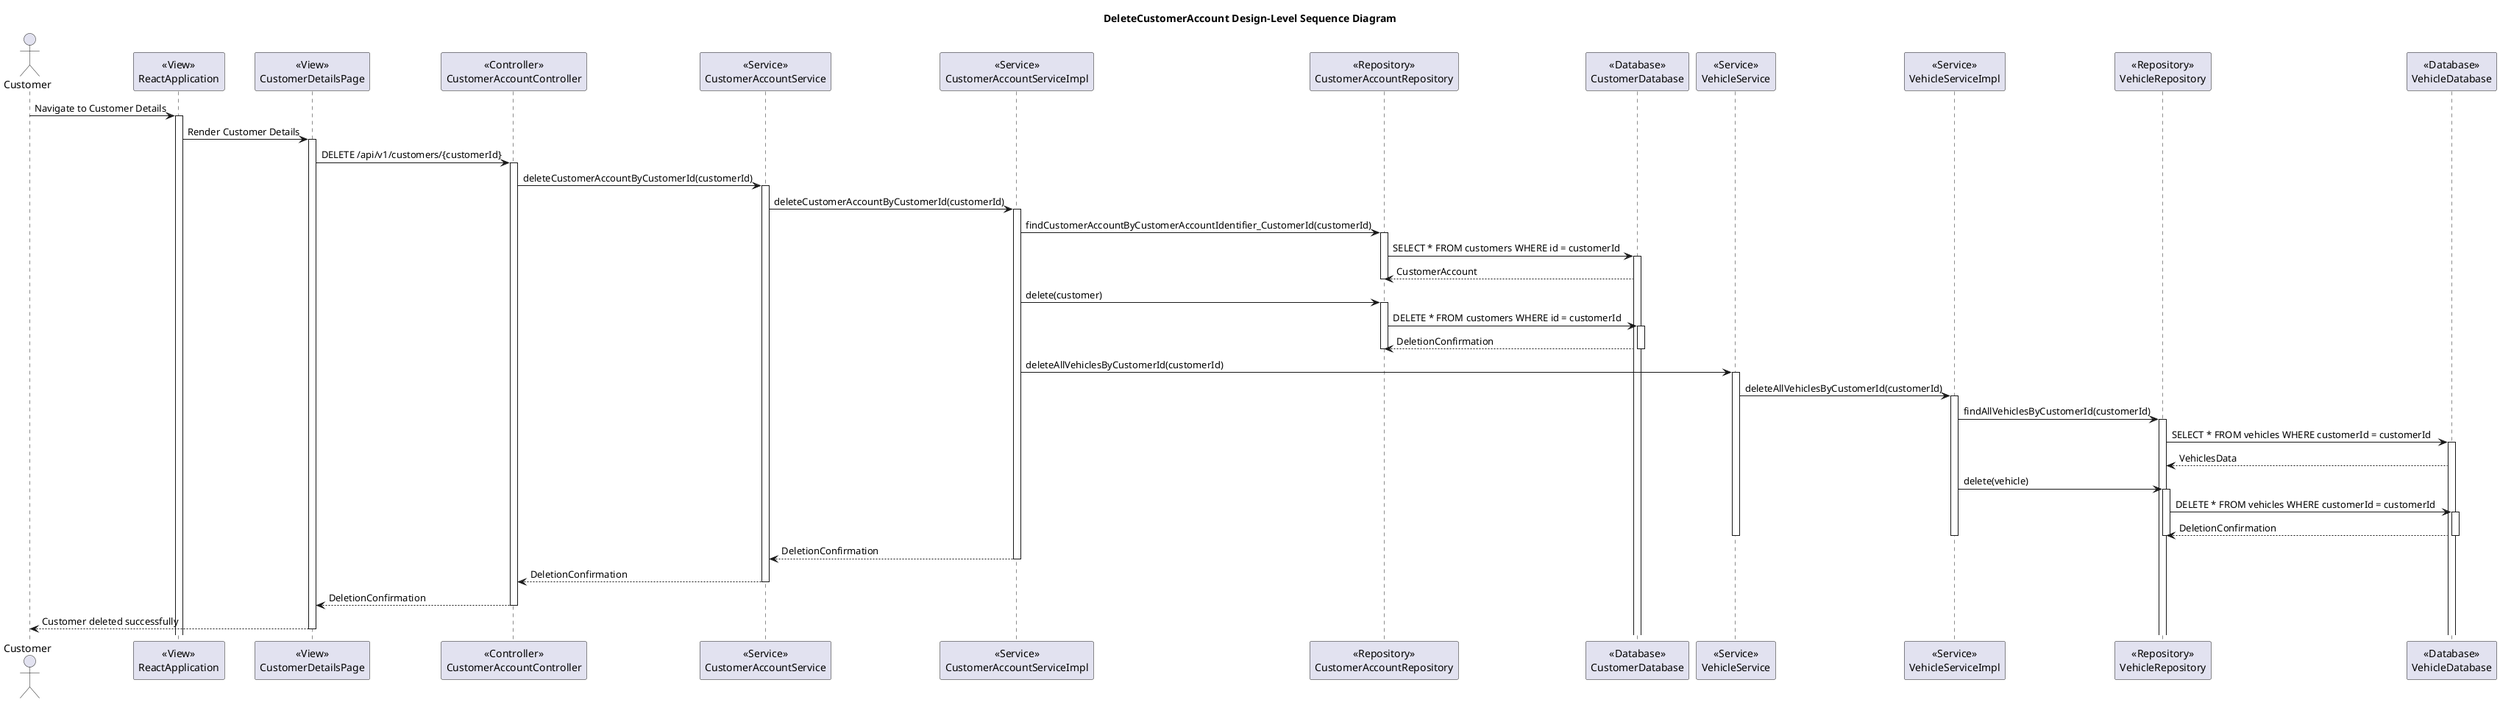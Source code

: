 @startuml

title DeleteCustomerAccount Design-Level Sequence Diagram

actor Customer

participant ReactApplication as "<<View>>\nReactApplication"
participant CustomerDetailsPage as "<<View>>\nCustomerDetailsPage"
participant CustomerAccountController as "<<Controller>>\nCustomerAccountController"
participant CustomerAccountService as "<<Service>>\nCustomerAccountService"
participant CustomerAccountServiceImpl as "<<Service>>\nCustomerAccountServiceImpl"
participant CustomerAccountRepository as "<<Repository>>\nCustomerAccountRepository"
participant CustomerDatabase as "<<Database>>\nCustomerDatabase"
participant VehicleService as "<<Service>>\nVehicleService"
participant VehicleServiceImpl as "<<Service>>\nVehicleServiceImpl"
participant VehicleRepository as "<<Repository>>\nVehicleRepository"
participant VehicleDatabase as "<<Database>>\nVehicleDatabase"

Customer -> ReactApplication: Navigate to Customer Details
activate ReactApplication

ReactApplication -> CustomerDetailsPage: Render Customer Details
activate CustomerDetailsPage

CustomerDetailsPage -> CustomerAccountController: DELETE /api/v1/customers/{customerId}
activate CustomerAccountController

CustomerAccountController -> CustomerAccountService: deleteCustomerAccountByCustomerId(customerId)
activate CustomerAccountService

CustomerAccountService -> CustomerAccountServiceImpl: deleteCustomerAccountByCustomerId(customerId)
activate CustomerAccountServiceImpl

CustomerAccountServiceImpl -> CustomerAccountRepository: findCustomerAccountByCustomerAccountIdentifier_CustomerId(customerId)
activate CustomerAccountRepository

CustomerAccountRepository -> CustomerDatabase: SELECT * FROM customers WHERE id = customerId
activate CustomerDatabase

CustomerDatabase --> CustomerAccountRepository: CustomerAccount

deactivate CustomerAccountRepository

CustomerAccountServiceImpl -> CustomerAccountRepository: delete(customer)
activate CustomerAccountRepository

CustomerAccountRepository -> CustomerDatabase: DELETE * FROM customers WHERE id = customerId
activate CustomerDatabase

CustomerDatabase --> CustomerAccountRepository: DeletionConfirmation

deactivate CustomerAccountRepository
deactivate CustomerDatabase

CustomerAccountServiceImpl -> VehicleService: deleteAllVehiclesByCustomerId(customerId)
activate VehicleService

VehicleService -> VehicleServiceImpl: deleteAllVehiclesByCustomerId(customerId)
activate VehicleServiceImpl

VehicleServiceImpl -> VehicleRepository: findAllVehiclesByCustomerId(customerId)
activate VehicleRepository

VehicleRepository -> VehicleDatabase: SELECT * FROM vehicles WHERE customerId = customerId
activate VehicleDatabase

VehicleDatabase --> VehicleRepository: VehiclesData

VehicleServiceImpl -> VehicleRepository: delete(vehicle)
activate VehicleRepository

VehicleRepository -> VehicleDatabase: DELETE * FROM vehicles WHERE customerId = customerId
activate VehicleDatabase

VehicleDatabase --> VehicleRepository: DeletionConfirmation

deactivate VehicleRepository
deactivate VehicleDatabase

deactivate VehicleServiceImpl
deactivate VehicleService

CustomerAccountServiceImpl --> CustomerAccountService: DeletionConfirmation
deactivate CustomerAccountServiceImpl

CustomerAccountService --> CustomerAccountController: DeletionConfirmation
deactivate CustomerAccountService

CustomerAccountController --> CustomerDetailsPage: DeletionConfirmation
deactivate CustomerAccountController

CustomerDetailsPage --> Customer: Customer deleted successfully
deactivate CustomerDetailsPage

@enduml
